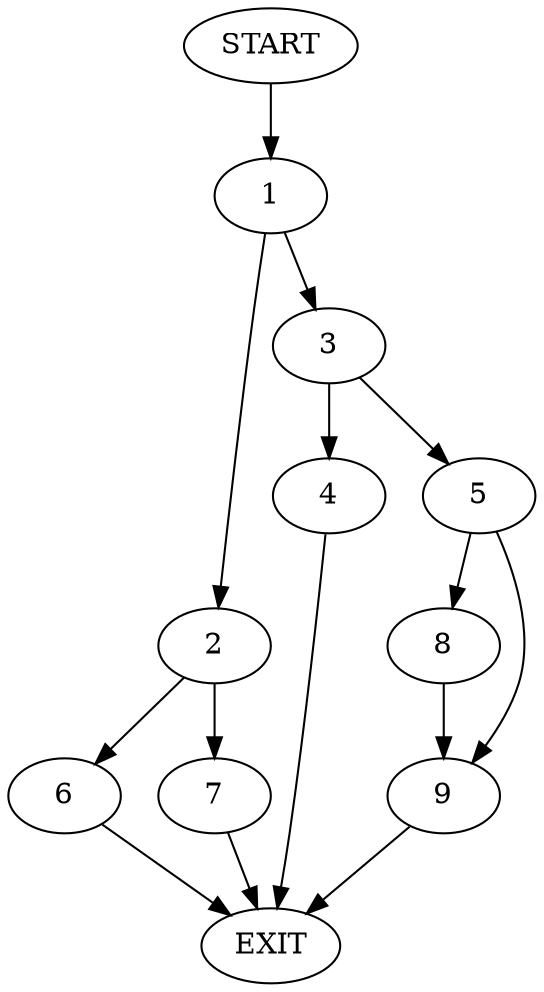 digraph {
0 [label="START"]
10 [label="EXIT"]
0 -> 1
1 -> 2
1 -> 3
3 -> 4
3 -> 5
2 -> 6
2 -> 7
6 -> 10
7 -> 10
4 -> 10
5 -> 8
5 -> 9
8 -> 9
9 -> 10
}
